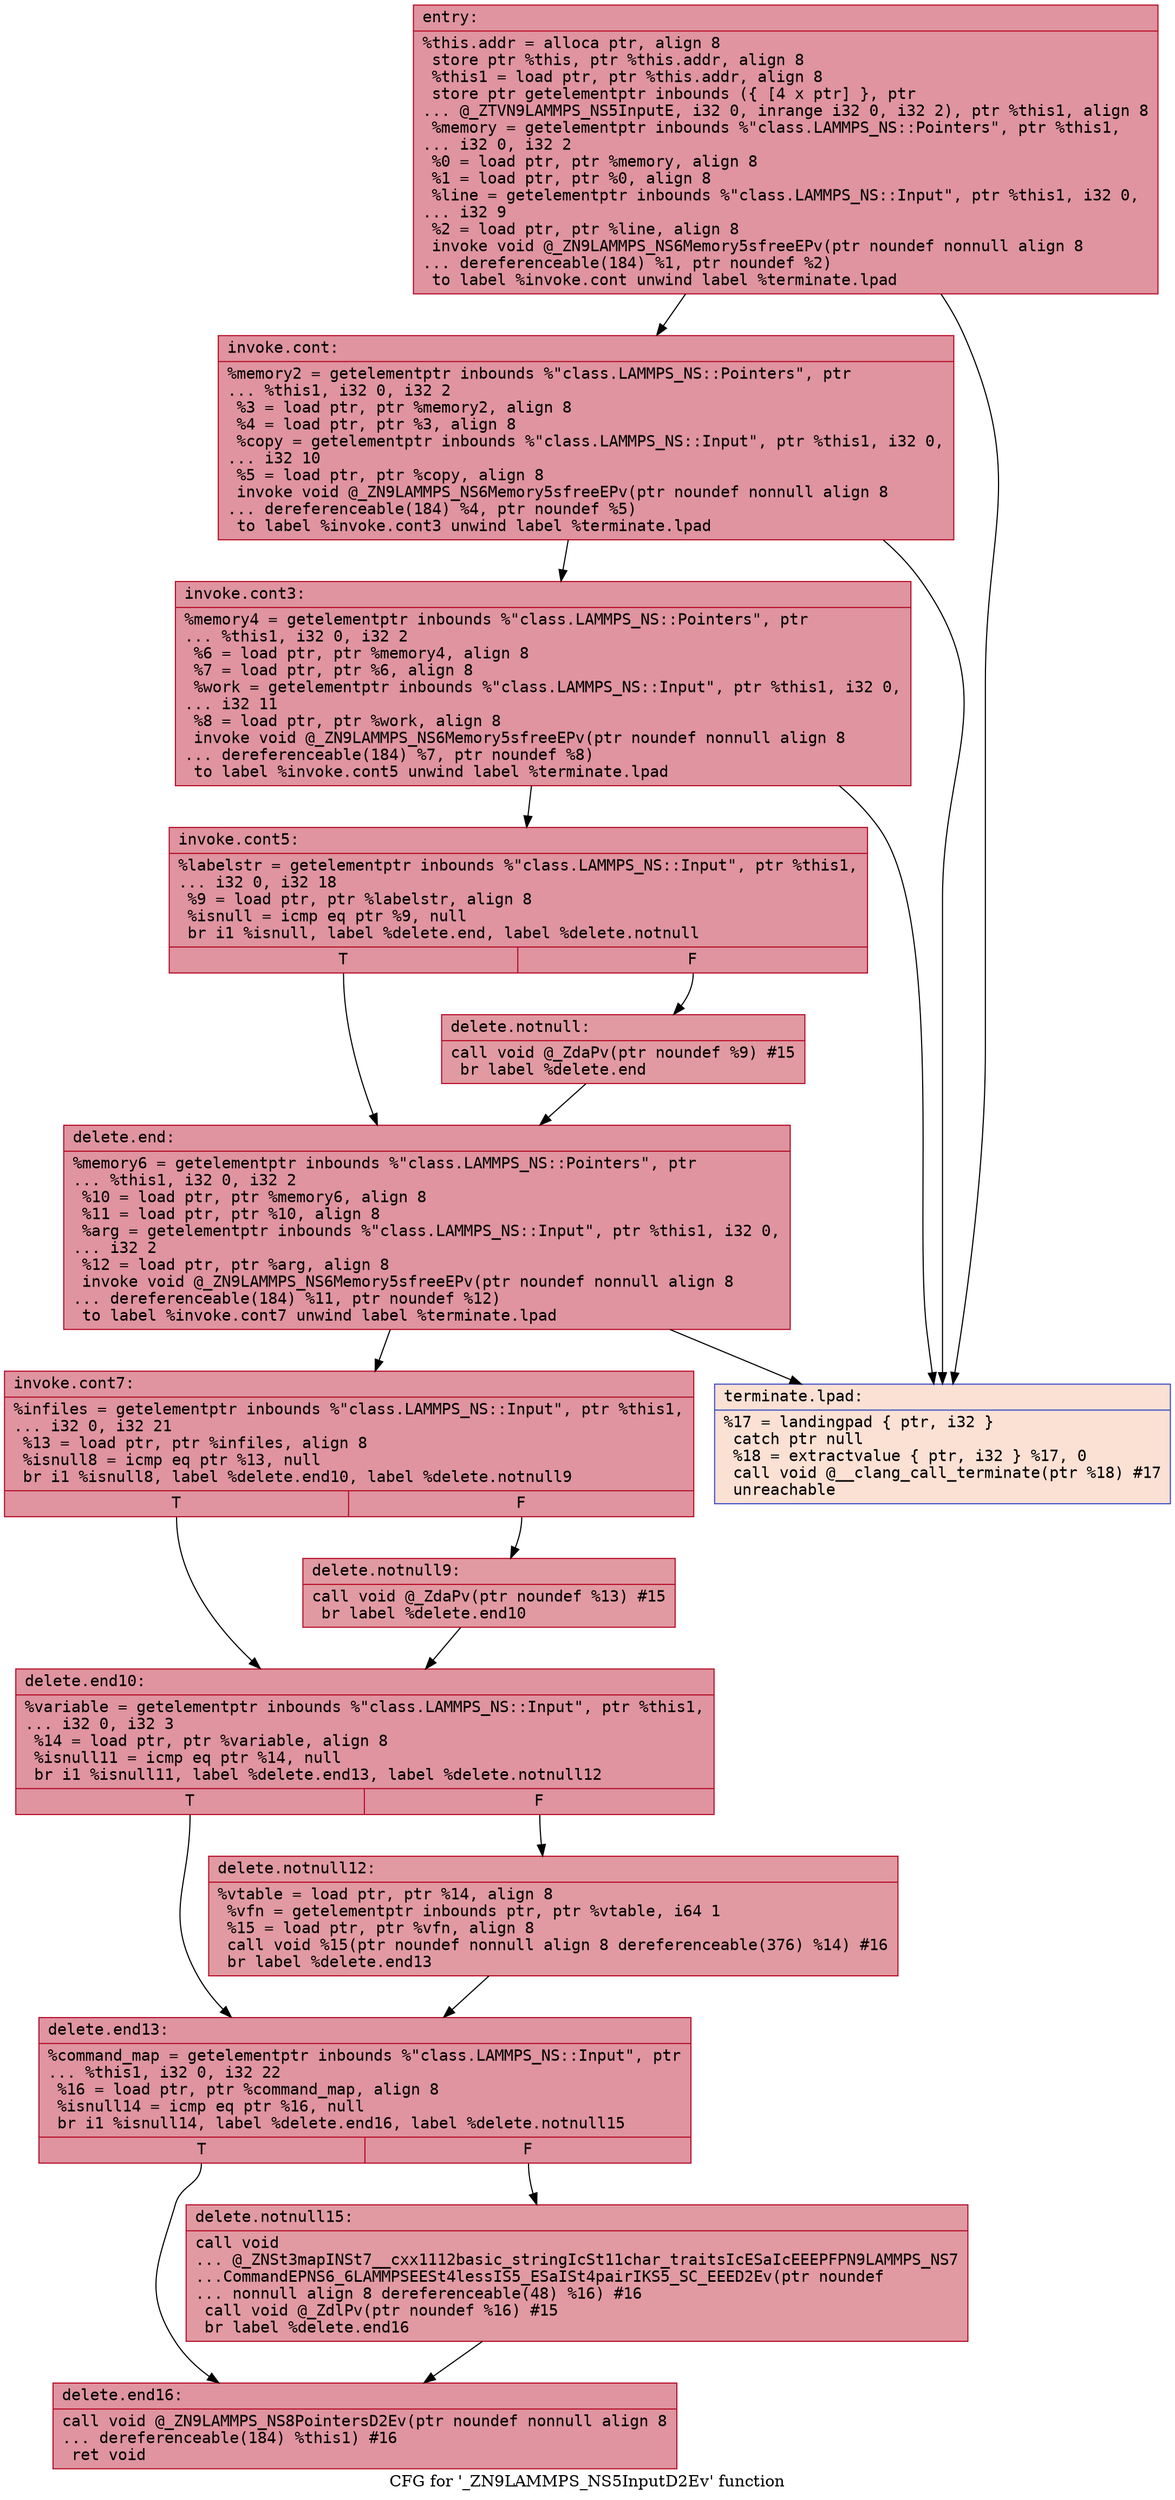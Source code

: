digraph "CFG for '_ZN9LAMMPS_NS5InputD2Ev' function" {
	label="CFG for '_ZN9LAMMPS_NS5InputD2Ev' function";

	Node0x5628734d0200 [shape=record,color="#b70d28ff", style=filled, fillcolor="#b70d2870" fontname="Courier",label="{entry:\l|  %this.addr = alloca ptr, align 8\l  store ptr %this, ptr %this.addr, align 8\l  %this1 = load ptr, ptr %this.addr, align 8\l  store ptr getelementptr inbounds (\{ [4 x ptr] \}, ptr\l... @_ZTVN9LAMMPS_NS5InputE, i32 0, inrange i32 0, i32 2), ptr %this1, align 8\l  %memory = getelementptr inbounds %\"class.LAMMPS_NS::Pointers\", ptr %this1,\l... i32 0, i32 2\l  %0 = load ptr, ptr %memory, align 8\l  %1 = load ptr, ptr %0, align 8\l  %line = getelementptr inbounds %\"class.LAMMPS_NS::Input\", ptr %this1, i32 0,\l... i32 9\l  %2 = load ptr, ptr %line, align 8\l  invoke void @_ZN9LAMMPS_NS6Memory5sfreeEPv(ptr noundef nonnull align 8\l... dereferenceable(184) %1, ptr noundef %2)\l          to label %invoke.cont unwind label %terminate.lpad\l}"];
	Node0x5628734d0200 -> Node0x5628734d07b0[tooltip="entry -> invoke.cont\nProbability 100.00%" ];
	Node0x5628734d0200 -> Node0x5628734d0800[tooltip="entry -> terminate.lpad\nProbability 0.00%" ];
	Node0x5628734d07b0 [shape=record,color="#b70d28ff", style=filled, fillcolor="#b70d2870" fontname="Courier",label="{invoke.cont:\l|  %memory2 = getelementptr inbounds %\"class.LAMMPS_NS::Pointers\", ptr\l... %this1, i32 0, i32 2\l  %3 = load ptr, ptr %memory2, align 8\l  %4 = load ptr, ptr %3, align 8\l  %copy = getelementptr inbounds %\"class.LAMMPS_NS::Input\", ptr %this1, i32 0,\l... i32 10\l  %5 = load ptr, ptr %copy, align 8\l  invoke void @_ZN9LAMMPS_NS6Memory5sfreeEPv(ptr noundef nonnull align 8\l... dereferenceable(184) %4, ptr noundef %5)\l          to label %invoke.cont3 unwind label %terminate.lpad\l}"];
	Node0x5628734d07b0 -> Node0x5628734d0dc0[tooltip="invoke.cont -> invoke.cont3\nProbability 100.00%" ];
	Node0x5628734d07b0 -> Node0x5628734d0800[tooltip="invoke.cont -> terminate.lpad\nProbability 0.00%" ];
	Node0x5628734d0dc0 [shape=record,color="#b70d28ff", style=filled, fillcolor="#b70d2870" fontname="Courier",label="{invoke.cont3:\l|  %memory4 = getelementptr inbounds %\"class.LAMMPS_NS::Pointers\", ptr\l... %this1, i32 0, i32 2\l  %6 = load ptr, ptr %memory4, align 8\l  %7 = load ptr, ptr %6, align 8\l  %work = getelementptr inbounds %\"class.LAMMPS_NS::Input\", ptr %this1, i32 0,\l... i32 11\l  %8 = load ptr, ptr %work, align 8\l  invoke void @_ZN9LAMMPS_NS6Memory5sfreeEPv(ptr noundef nonnull align 8\l... dereferenceable(184) %7, ptr noundef %8)\l          to label %invoke.cont5 unwind label %terminate.lpad\l}"];
	Node0x5628734d0dc0 -> Node0x5628734d0180[tooltip="invoke.cont3 -> invoke.cont5\nProbability 100.00%" ];
	Node0x5628734d0dc0 -> Node0x5628734d0800[tooltip="invoke.cont3 -> terminate.lpad\nProbability 0.00%" ];
	Node0x5628734d0180 [shape=record,color="#b70d28ff", style=filled, fillcolor="#b70d2870" fontname="Courier",label="{invoke.cont5:\l|  %labelstr = getelementptr inbounds %\"class.LAMMPS_NS::Input\", ptr %this1,\l... i32 0, i32 18\l  %9 = load ptr, ptr %labelstr, align 8\l  %isnull = icmp eq ptr %9, null\l  br i1 %isnull, label %delete.end, label %delete.notnull\l|{<s0>T|<s1>F}}"];
	Node0x5628734d0180:s0 -> Node0x5628734d17b0[tooltip="invoke.cont5 -> delete.end\nProbability 37.50%" ];
	Node0x5628734d0180:s1 -> Node0x5628734d1800[tooltip="invoke.cont5 -> delete.notnull\nProbability 62.50%" ];
	Node0x5628734d1800 [shape=record,color="#b70d28ff", style=filled, fillcolor="#bb1b2c70" fontname="Courier",label="{delete.notnull:\l|  call void @_ZdaPv(ptr noundef %9) #15\l  br label %delete.end\l}"];
	Node0x5628734d1800 -> Node0x5628734d17b0[tooltip="delete.notnull -> delete.end\nProbability 100.00%" ];
	Node0x5628734d17b0 [shape=record,color="#b70d28ff", style=filled, fillcolor="#b70d2870" fontname="Courier",label="{delete.end:\l|  %memory6 = getelementptr inbounds %\"class.LAMMPS_NS::Pointers\", ptr\l... %this1, i32 0, i32 2\l  %10 = load ptr, ptr %memory6, align 8\l  %11 = load ptr, ptr %10, align 8\l  %arg = getelementptr inbounds %\"class.LAMMPS_NS::Input\", ptr %this1, i32 0,\l... i32 2\l  %12 = load ptr, ptr %arg, align 8\l  invoke void @_ZN9LAMMPS_NS6Memory5sfreeEPv(ptr noundef nonnull align 8\l... dereferenceable(184) %11, ptr noundef %12)\l          to label %invoke.cont7 unwind label %terminate.lpad\l}"];
	Node0x5628734d17b0 -> Node0x5628734d1e80[tooltip="delete.end -> invoke.cont7\nProbability 100.00%" ];
	Node0x5628734d17b0 -> Node0x5628734d0800[tooltip="delete.end -> terminate.lpad\nProbability 0.00%" ];
	Node0x5628734d1e80 [shape=record,color="#b70d28ff", style=filled, fillcolor="#b70d2870" fontname="Courier",label="{invoke.cont7:\l|  %infiles = getelementptr inbounds %\"class.LAMMPS_NS::Input\", ptr %this1,\l... i32 0, i32 21\l  %13 = load ptr, ptr %infiles, align 8\l  %isnull8 = icmp eq ptr %13, null\l  br i1 %isnull8, label %delete.end10, label %delete.notnull9\l|{<s0>T|<s1>F}}"];
	Node0x5628734d1e80:s0 -> Node0x5628734d2290[tooltip="invoke.cont7 -> delete.end10\nProbability 37.50%" ];
	Node0x5628734d1e80:s1 -> Node0x5628734d22e0[tooltip="invoke.cont7 -> delete.notnull9\nProbability 62.50%" ];
	Node0x5628734d22e0 [shape=record,color="#b70d28ff", style=filled, fillcolor="#bb1b2c70" fontname="Courier",label="{delete.notnull9:\l|  call void @_ZdaPv(ptr noundef %13) #15\l  br label %delete.end10\l}"];
	Node0x5628734d22e0 -> Node0x5628734d2290[tooltip="delete.notnull9 -> delete.end10\nProbability 100.00%" ];
	Node0x5628734d2290 [shape=record,color="#b70d28ff", style=filled, fillcolor="#b70d2870" fontname="Courier",label="{delete.end10:\l|  %variable = getelementptr inbounds %\"class.LAMMPS_NS::Input\", ptr %this1,\l... i32 0, i32 3\l  %14 = load ptr, ptr %variable, align 8\l  %isnull11 = icmp eq ptr %14, null\l  br i1 %isnull11, label %delete.end13, label %delete.notnull12\l|{<s0>T|<s1>F}}"];
	Node0x5628734d2290:s0 -> Node0x5628734d2930[tooltip="delete.end10 -> delete.end13\nProbability 37.50%" ];
	Node0x5628734d2290:s1 -> Node0x5628734d29e0[tooltip="delete.end10 -> delete.notnull12\nProbability 62.50%" ];
	Node0x5628734d29e0 [shape=record,color="#b70d28ff", style=filled, fillcolor="#bb1b2c70" fontname="Courier",label="{delete.notnull12:\l|  %vtable = load ptr, ptr %14, align 8\l  %vfn = getelementptr inbounds ptr, ptr %vtable, i64 1\l  %15 = load ptr, ptr %vfn, align 8\l  call void %15(ptr noundef nonnull align 8 dereferenceable(376) %14) #16\l  br label %delete.end13\l}"];
	Node0x5628734d29e0 -> Node0x5628734d2930[tooltip="delete.notnull12 -> delete.end13\nProbability 100.00%" ];
	Node0x5628734d2930 [shape=record,color="#b70d28ff", style=filled, fillcolor="#b70d2870" fontname="Courier",label="{delete.end13:\l|  %command_map = getelementptr inbounds %\"class.LAMMPS_NS::Input\", ptr\l... %this1, i32 0, i32 22\l  %16 = load ptr, ptr %command_map, align 8\l  %isnull14 = icmp eq ptr %16, null\l  br i1 %isnull14, label %delete.end16, label %delete.notnull15\l|{<s0>T|<s1>F}}"];
	Node0x5628734d2930:s0 -> Node0x5628734d30a0[tooltip="delete.end13 -> delete.end16\nProbability 37.50%" ];
	Node0x5628734d2930:s1 -> Node0x5628734d3150[tooltip="delete.end13 -> delete.notnull15\nProbability 62.50%" ];
	Node0x5628734d3150 [shape=record,color="#b70d28ff", style=filled, fillcolor="#bb1b2c70" fontname="Courier",label="{delete.notnull15:\l|  call void\l... @_ZNSt3mapINSt7__cxx1112basic_stringIcSt11char_traitsIcESaIcEEEPFPN9LAMMPS_NS7\l...CommandEPNS6_6LAMMPSEESt4lessIS5_ESaISt4pairIKS5_SC_EEED2Ev(ptr noundef\l... nonnull align 8 dereferenceable(48) %16) #16\l  call void @_ZdlPv(ptr noundef %16) #15\l  br label %delete.end16\l}"];
	Node0x5628734d3150 -> Node0x5628734d30a0[tooltip="delete.notnull15 -> delete.end16\nProbability 100.00%" ];
	Node0x5628734d30a0 [shape=record,color="#b70d28ff", style=filled, fillcolor="#b70d2870" fontname="Courier",label="{delete.end16:\l|  call void @_ZN9LAMMPS_NS8PointersD2Ev(ptr noundef nonnull align 8\l... dereferenceable(184) %this1) #16\l  ret void\l}"];
	Node0x5628734d0800 [shape=record,color="#3d50c3ff", style=filled, fillcolor="#f7b99e70" fontname="Courier",label="{terminate.lpad:\l|  %17 = landingpad \{ ptr, i32 \}\l          catch ptr null\l  %18 = extractvalue \{ ptr, i32 \} %17, 0\l  call void @__clang_call_terminate(ptr %18) #17\l  unreachable\l}"];
}
